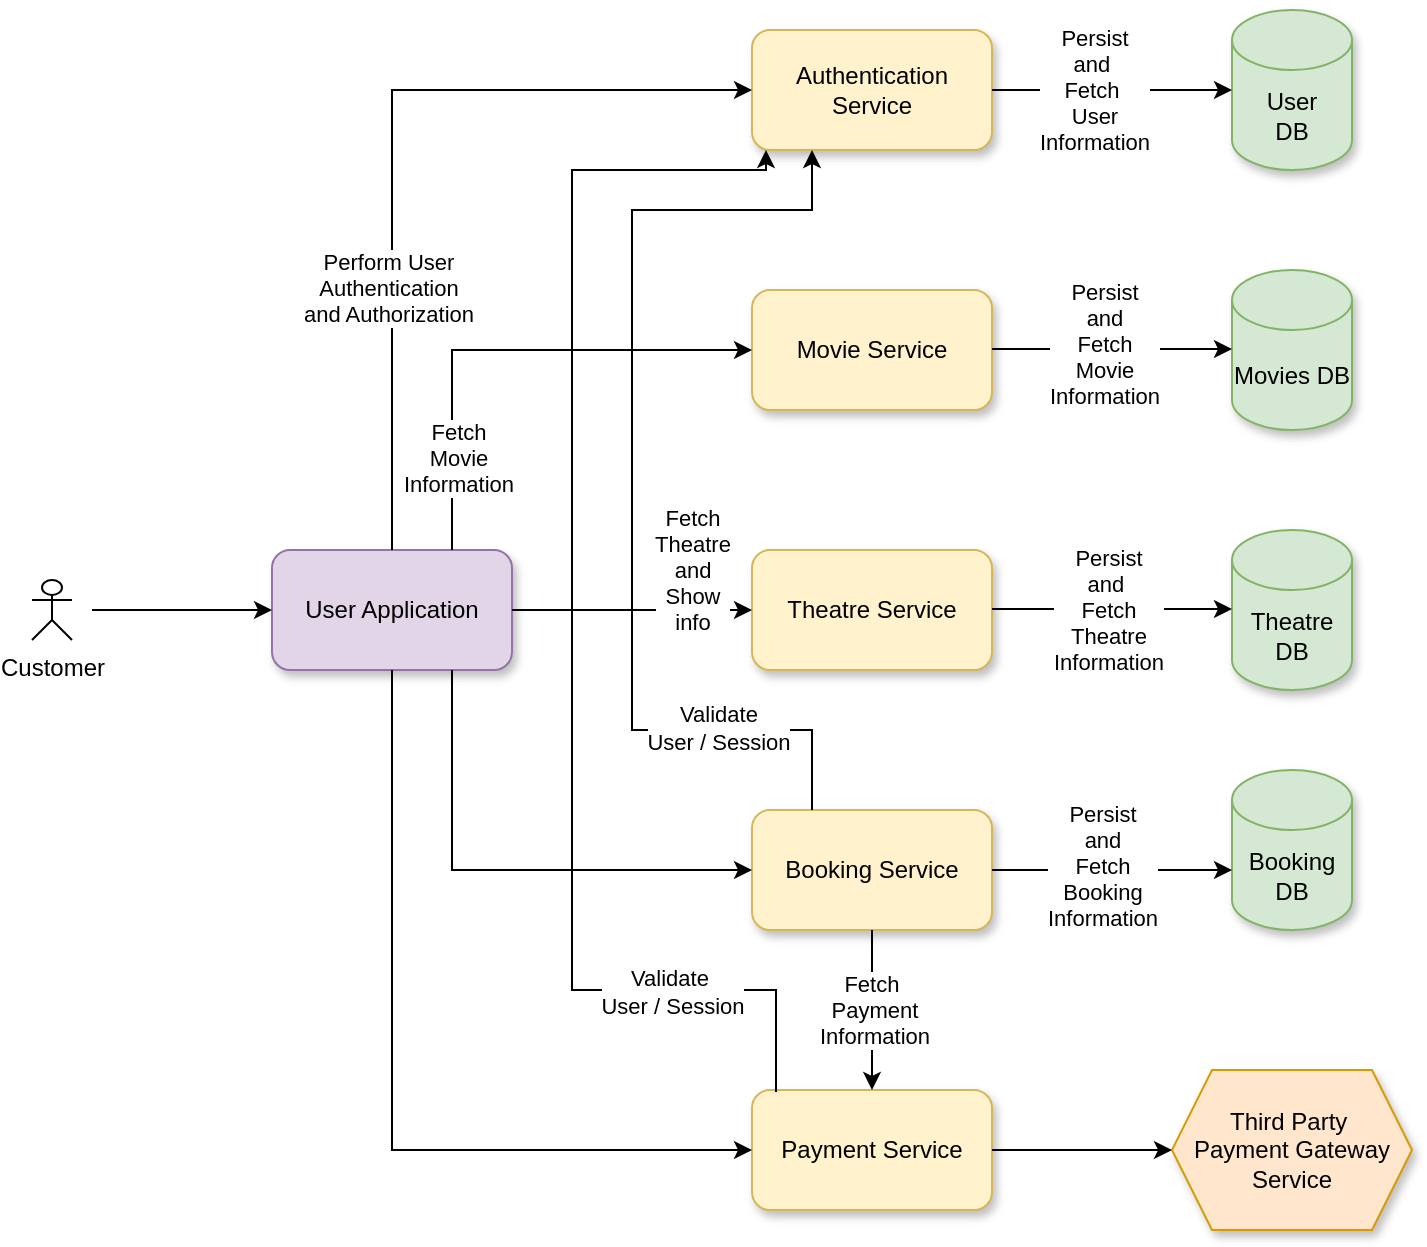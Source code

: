 <mxfile version="24.0.7" type="github">
  <diagram name="Page-1" id="UFIRZ-HSdLreWEPjFgd2">
    <mxGraphModel dx="1155" dy="700" grid="1" gridSize="10" guides="1" tooltips="1" connect="1" arrows="1" fold="1" page="1" pageScale="1" pageWidth="827" pageHeight="1169" math="0" shadow="0">
      <root>
        <mxCell id="0" />
        <mxCell id="1" parent="0" />
        <mxCell id="VhCdRhZu1x04QjI_7FnI-1" value="Customer&lt;div&gt;&lt;br&gt;&lt;/div&gt;" style="shape=umlActor;verticalLabelPosition=bottom;verticalAlign=top;html=1;outlineConnect=0;" vertex="1" parent="1">
          <mxGeometry x="60" y="365" width="20" height="30" as="geometry" />
        </mxCell>
        <mxCell id="VhCdRhZu1x04QjI_7FnI-3" value="Authentication Service" style="rounded=1;whiteSpace=wrap;html=1;shadow=1;fillColor=#fff2cc;strokeColor=#d6b656;" vertex="1" parent="1">
          <mxGeometry x="420" y="90" width="120" height="60" as="geometry" />
        </mxCell>
        <mxCell id="VhCdRhZu1x04QjI_7FnI-4" value="Movie Service" style="rounded=1;whiteSpace=wrap;html=1;shadow=1;fillColor=#fff2cc;strokeColor=#d6b656;" vertex="1" parent="1">
          <mxGeometry x="420" y="220" width="120" height="60" as="geometry" />
        </mxCell>
        <mxCell id="VhCdRhZu1x04QjI_7FnI-5" value="Theatre Service" style="rounded=1;whiteSpace=wrap;html=1;shadow=1;fillColor=#fff2cc;strokeColor=#d6b656;" vertex="1" parent="1">
          <mxGeometry x="420" y="350" width="120" height="60" as="geometry" />
        </mxCell>
        <mxCell id="VhCdRhZu1x04QjI_7FnI-6" value="Booking Service" style="rounded=1;whiteSpace=wrap;html=1;shadow=1;fillColor=#fff2cc;strokeColor=#d6b656;" vertex="1" parent="1">
          <mxGeometry x="420" y="480" width="120" height="60" as="geometry" />
        </mxCell>
        <mxCell id="VhCdRhZu1x04QjI_7FnI-7" value="Payment Service" style="rounded=1;whiteSpace=wrap;html=1;shadow=1;fillColor=#fff2cc;strokeColor=#d6b656;" vertex="1" parent="1">
          <mxGeometry x="420" y="620" width="120" height="60" as="geometry" />
        </mxCell>
        <mxCell id="VhCdRhZu1x04QjI_7FnI-8" value="User Application" style="rounded=1;whiteSpace=wrap;html=1;shadow=1;fillColor=#e1d5e7;strokeColor=#9673a6;" vertex="1" parent="1">
          <mxGeometry x="180" y="350" width="120" height="60" as="geometry" />
        </mxCell>
        <mxCell id="VhCdRhZu1x04QjI_7FnI-10" value="" style="endArrow=classic;html=1;rounded=0;" edge="1" parent="1" target="VhCdRhZu1x04QjI_7FnI-8">
          <mxGeometry width="50" height="50" relative="1" as="geometry">
            <mxPoint x="90" y="380" as="sourcePoint" />
            <mxPoint x="430" y="320" as="targetPoint" />
          </mxGeometry>
        </mxCell>
        <mxCell id="VhCdRhZu1x04QjI_7FnI-11" value="" style="endArrow=classic;html=1;rounded=0;exitX=0.5;exitY=0;exitDx=0;exitDy=0;entryX=0;entryY=0.5;entryDx=0;entryDy=0;edgeStyle=orthogonalEdgeStyle;" edge="1" parent="1" source="VhCdRhZu1x04QjI_7FnI-8" target="VhCdRhZu1x04QjI_7FnI-3">
          <mxGeometry width="50" height="50" relative="1" as="geometry">
            <mxPoint x="390" y="290" as="sourcePoint" />
            <mxPoint x="440" y="240" as="targetPoint" />
          </mxGeometry>
        </mxCell>
        <mxCell id="VhCdRhZu1x04QjI_7FnI-12" value="&lt;div&gt;&lt;br&gt;&lt;/div&gt;" style="edgeLabel;html=1;align=center;verticalAlign=middle;resizable=0;points=[];" vertex="1" connectable="0" parent="VhCdRhZu1x04QjI_7FnI-11">
          <mxGeometry x="-0.198" y="-3" relative="1" as="geometry">
            <mxPoint as="offset" />
          </mxGeometry>
        </mxCell>
        <mxCell id="VhCdRhZu1x04QjI_7FnI-28" value="Perform User &lt;br&gt;Authentication &lt;br&gt;and Authorization" style="edgeLabel;html=1;align=center;verticalAlign=middle;resizable=0;points=[];" vertex="1" connectable="0" parent="VhCdRhZu1x04QjI_7FnI-11">
          <mxGeometry x="-0.361" y="2" relative="1" as="geometry">
            <mxPoint as="offset" />
          </mxGeometry>
        </mxCell>
        <mxCell id="VhCdRhZu1x04QjI_7FnI-15" value="" style="endArrow=classic;html=1;rounded=0;exitX=0.75;exitY=0;exitDx=0;exitDy=0;entryX=0;entryY=0.5;entryDx=0;entryDy=0;edgeStyle=orthogonalEdgeStyle;" edge="1" parent="1" source="VhCdRhZu1x04QjI_7FnI-8" target="VhCdRhZu1x04QjI_7FnI-4">
          <mxGeometry width="50" height="50" relative="1" as="geometry">
            <mxPoint x="390" y="290" as="sourcePoint" />
            <mxPoint x="440" y="240" as="targetPoint" />
          </mxGeometry>
        </mxCell>
        <mxCell id="VhCdRhZu1x04QjI_7FnI-41" value="Fetch&lt;br&gt;Movie&lt;br&gt;Information" style="edgeLabel;html=1;align=center;verticalAlign=middle;resizable=0;points=[];" vertex="1" connectable="0" parent="VhCdRhZu1x04QjI_7FnI-15">
          <mxGeometry x="-0.632" y="-3" relative="1" as="geometry">
            <mxPoint as="offset" />
          </mxGeometry>
        </mxCell>
        <mxCell id="VhCdRhZu1x04QjI_7FnI-16" value="" style="endArrow=classic;html=1;rounded=0;exitX=1;exitY=0.5;exitDx=0;exitDy=0;entryX=0;entryY=0.5;entryDx=0;entryDy=0;" edge="1" parent="1" source="VhCdRhZu1x04QjI_7FnI-8" target="VhCdRhZu1x04QjI_7FnI-5">
          <mxGeometry width="50" height="50" relative="1" as="geometry">
            <mxPoint x="390" y="440" as="sourcePoint" />
            <mxPoint x="410" y="390" as="targetPoint" />
          </mxGeometry>
        </mxCell>
        <mxCell id="VhCdRhZu1x04QjI_7FnI-42" value="Fetch&lt;br&gt;Theatre&lt;br&gt;and&lt;br&gt;Show&lt;br&gt;info" style="edgeLabel;html=1;align=center;verticalAlign=middle;resizable=0;points=[];" vertex="1" connectable="0" parent="VhCdRhZu1x04QjI_7FnI-16">
          <mxGeometry x="0.333" y="2" relative="1" as="geometry">
            <mxPoint x="10" y="-18" as="offset" />
          </mxGeometry>
        </mxCell>
        <mxCell id="VhCdRhZu1x04QjI_7FnI-17" value="" style="endArrow=classic;html=1;rounded=0;exitX=0.75;exitY=1;exitDx=0;exitDy=0;entryX=0;entryY=0.5;entryDx=0;entryDy=0;edgeStyle=orthogonalEdgeStyle;" edge="1" parent="1" source="VhCdRhZu1x04QjI_7FnI-8" target="VhCdRhZu1x04QjI_7FnI-6">
          <mxGeometry width="50" height="50" relative="1" as="geometry">
            <mxPoint x="370" y="440" as="sourcePoint" />
            <mxPoint x="440" y="390" as="targetPoint" />
          </mxGeometry>
        </mxCell>
        <mxCell id="VhCdRhZu1x04QjI_7FnI-18" value="" style="endArrow=classic;html=1;rounded=0;exitX=0.5;exitY=1;exitDx=0;exitDy=0;entryX=0;entryY=0.5;entryDx=0;entryDy=0;edgeStyle=orthogonalEdgeStyle;" edge="1" parent="1" source="VhCdRhZu1x04QjI_7FnI-8" target="VhCdRhZu1x04QjI_7FnI-7">
          <mxGeometry width="50" height="50" relative="1" as="geometry">
            <mxPoint x="390" y="440" as="sourcePoint" />
            <mxPoint x="440" y="390" as="targetPoint" />
          </mxGeometry>
        </mxCell>
        <mxCell id="VhCdRhZu1x04QjI_7FnI-19" value="User&lt;br&gt;DB" style="shape=cylinder3;whiteSpace=wrap;html=1;boundedLbl=1;backgroundOutline=1;size=15;shadow=1;fillColor=#d5e8d4;strokeColor=#82b366;" vertex="1" parent="1">
          <mxGeometry x="660" y="80" width="60" height="80" as="geometry" />
        </mxCell>
        <mxCell id="VhCdRhZu1x04QjI_7FnI-20" value="Movies DB" style="shape=cylinder3;whiteSpace=wrap;html=1;boundedLbl=1;backgroundOutline=1;size=15;shadow=1;fillColor=#d5e8d4;strokeColor=#82b366;" vertex="1" parent="1">
          <mxGeometry x="660" y="210" width="60" height="80" as="geometry" />
        </mxCell>
        <mxCell id="VhCdRhZu1x04QjI_7FnI-21" value="Theatre&lt;br&gt;DB" style="shape=cylinder3;whiteSpace=wrap;html=1;boundedLbl=1;backgroundOutline=1;size=15;shadow=1;fillColor=#d5e8d4;strokeColor=#82b366;" vertex="1" parent="1">
          <mxGeometry x="660" y="340" width="60" height="80" as="geometry" />
        </mxCell>
        <mxCell id="VhCdRhZu1x04QjI_7FnI-22" value="Booking DB" style="shape=cylinder3;whiteSpace=wrap;html=1;boundedLbl=1;backgroundOutline=1;size=15;shadow=1;fillColor=#d5e8d4;strokeColor=#82b366;" vertex="1" parent="1">
          <mxGeometry x="660" y="460" width="60" height="80" as="geometry" />
        </mxCell>
        <mxCell id="VhCdRhZu1x04QjI_7FnI-23" value="" style="endArrow=classic;html=1;rounded=0;exitX=1;exitY=0.5;exitDx=0;exitDy=0;entryX=0;entryY=0.5;entryDx=0;entryDy=0;entryPerimeter=0;" edge="1" parent="1" source="VhCdRhZu1x04QjI_7FnI-3" target="VhCdRhZu1x04QjI_7FnI-19">
          <mxGeometry width="50" height="50" relative="1" as="geometry">
            <mxPoint x="540" y="130" as="sourcePoint" />
            <mxPoint x="590" y="80" as="targetPoint" />
          </mxGeometry>
        </mxCell>
        <mxCell id="VhCdRhZu1x04QjI_7FnI-31" value="Persist&lt;br&gt;and&amp;nbsp;&lt;br&gt;Fetch&amp;nbsp;&lt;br&gt;User &lt;br&gt;Information" style="edgeLabel;html=1;align=center;verticalAlign=middle;resizable=0;points=[];" vertex="1" connectable="0" parent="VhCdRhZu1x04QjI_7FnI-23">
          <mxGeometry x="-0.15" relative="1" as="geometry">
            <mxPoint as="offset" />
          </mxGeometry>
        </mxCell>
        <mxCell id="VhCdRhZu1x04QjI_7FnI-24" value="" style="endArrow=classic;html=1;rounded=0;exitX=1;exitY=0.5;exitDx=0;exitDy=0;entryX=0;entryY=0.5;entryDx=0;entryDy=0;entryPerimeter=0;" edge="1" parent="1">
          <mxGeometry width="50" height="50" relative="1" as="geometry">
            <mxPoint x="540" y="249.5" as="sourcePoint" />
            <mxPoint x="660" y="249.5" as="targetPoint" />
          </mxGeometry>
        </mxCell>
        <mxCell id="VhCdRhZu1x04QjI_7FnI-32" value="Persist&lt;br&gt;and&lt;br&gt;Fetch&lt;br&gt;Movie&lt;br&gt;Information" style="edgeLabel;html=1;align=center;verticalAlign=middle;resizable=0;points=[];" vertex="1" connectable="0" parent="VhCdRhZu1x04QjI_7FnI-24">
          <mxGeometry x="-0.067" y="4" relative="1" as="geometry">
            <mxPoint y="1" as="offset" />
          </mxGeometry>
        </mxCell>
        <mxCell id="VhCdRhZu1x04QjI_7FnI-25" value="" style="endArrow=classic;html=1;rounded=0;exitX=1;exitY=0.5;exitDx=0;exitDy=0;entryX=0;entryY=0.5;entryDx=0;entryDy=0;entryPerimeter=0;" edge="1" parent="1">
          <mxGeometry width="50" height="50" relative="1" as="geometry">
            <mxPoint x="540" y="379.5" as="sourcePoint" />
            <mxPoint x="660" y="379.5" as="targetPoint" />
          </mxGeometry>
        </mxCell>
        <mxCell id="VhCdRhZu1x04QjI_7FnI-33" value="Persist&lt;br&gt;and&amp;nbsp;&lt;br&gt;Fetch&lt;br&gt;Theatre&lt;br&gt;Information" style="edgeLabel;html=1;align=center;verticalAlign=middle;resizable=0;points=[];" vertex="1" connectable="0" parent="VhCdRhZu1x04QjI_7FnI-25">
          <mxGeometry x="-0.033" y="1" relative="1" as="geometry">
            <mxPoint y="1" as="offset" />
          </mxGeometry>
        </mxCell>
        <mxCell id="VhCdRhZu1x04QjI_7FnI-26" value="" style="endArrow=classic;html=1;rounded=0;exitX=1;exitY=0.5;exitDx=0;exitDy=0;entryX=0;entryY=0.5;entryDx=0;entryDy=0;entryPerimeter=0;" edge="1" parent="1">
          <mxGeometry width="50" height="50" relative="1" as="geometry">
            <mxPoint x="540" y="510" as="sourcePoint" />
            <mxPoint x="660" y="510" as="targetPoint" />
          </mxGeometry>
        </mxCell>
        <mxCell id="VhCdRhZu1x04QjI_7FnI-34" value="Persist&lt;br&gt;and&lt;br&gt;Fetch&lt;br&gt;Booking&lt;br&gt;Information" style="edgeLabel;html=1;align=center;verticalAlign=middle;resizable=0;points=[];" vertex="1" connectable="0" parent="VhCdRhZu1x04QjI_7FnI-26">
          <mxGeometry x="-0.083" y="2" relative="1" as="geometry">
            <mxPoint as="offset" />
          </mxGeometry>
        </mxCell>
        <mxCell id="VhCdRhZu1x04QjI_7FnI-27" value="" style="endArrow=classic;html=1;rounded=0;entryX=0.25;entryY=1;entryDx=0;entryDy=0;exitX=0.25;exitY=0;exitDx=0;exitDy=0;edgeStyle=orthogonalEdgeStyle;" edge="1" parent="1" source="VhCdRhZu1x04QjI_7FnI-6" target="VhCdRhZu1x04QjI_7FnI-3">
          <mxGeometry width="50" height="50" relative="1" as="geometry">
            <mxPoint x="458" y="470" as="sourcePoint" />
            <mxPoint x="430" y="380" as="targetPoint" />
            <Array as="points">
              <mxPoint x="450" y="440" />
              <mxPoint x="360" y="440" />
              <mxPoint x="360" y="180" />
              <mxPoint x="450" y="180" />
            </Array>
          </mxGeometry>
        </mxCell>
        <mxCell id="VhCdRhZu1x04QjI_7FnI-36" value="Validate&lt;br&gt;User / Session" style="edgeLabel;html=1;align=center;verticalAlign=middle;resizable=0;points=[];" vertex="1" connectable="0" parent="VhCdRhZu1x04QjI_7FnI-27">
          <mxGeometry x="-0.659" y="-1" relative="1" as="geometry">
            <mxPoint as="offset" />
          </mxGeometry>
        </mxCell>
        <mxCell id="VhCdRhZu1x04QjI_7FnI-30" value="" style="endArrow=classic;html=1;rounded=0;exitX=0.1;exitY=0.017;exitDx=0;exitDy=0;exitPerimeter=0;edgeStyle=orthogonalEdgeStyle;" edge="1" parent="1" source="VhCdRhZu1x04QjI_7FnI-7" target="VhCdRhZu1x04QjI_7FnI-3">
          <mxGeometry width="50" height="50" relative="1" as="geometry">
            <mxPoint x="380" y="430" as="sourcePoint" />
            <mxPoint x="430" y="380" as="targetPoint" />
            <Array as="points">
              <mxPoint x="432" y="570" />
              <mxPoint x="330" y="570" />
              <mxPoint x="330" y="160" />
              <mxPoint x="427" y="160" />
            </Array>
          </mxGeometry>
        </mxCell>
        <mxCell id="VhCdRhZu1x04QjI_7FnI-35" value="Validate&amp;nbsp;&lt;br&gt;User / Session" style="edgeLabel;html=1;align=center;verticalAlign=middle;resizable=0;points=[];" vertex="1" connectable="0" parent="VhCdRhZu1x04QjI_7FnI-30">
          <mxGeometry x="-0.645" y="1" relative="1" as="geometry">
            <mxPoint x="16" as="offset" />
          </mxGeometry>
        </mxCell>
        <mxCell id="VhCdRhZu1x04QjI_7FnI-37" value="" style="endArrow=classic;html=1;rounded=0;exitX=0.5;exitY=1;exitDx=0;exitDy=0;entryX=0.5;entryY=0;entryDx=0;entryDy=0;" edge="1" parent="1" source="VhCdRhZu1x04QjI_7FnI-6" target="VhCdRhZu1x04QjI_7FnI-7">
          <mxGeometry width="50" height="50" relative="1" as="geometry">
            <mxPoint x="380" y="410" as="sourcePoint" />
            <mxPoint x="430" y="360" as="targetPoint" />
          </mxGeometry>
        </mxCell>
        <mxCell id="VhCdRhZu1x04QjI_7FnI-38" value="Fetch&amp;nbsp;&lt;br&gt;Payment&lt;br&gt;Information" style="edgeLabel;html=1;align=center;verticalAlign=middle;resizable=0;points=[];" vertex="1" connectable="0" parent="VhCdRhZu1x04QjI_7FnI-37">
          <mxGeometry y="1" relative="1" as="geometry">
            <mxPoint as="offset" />
          </mxGeometry>
        </mxCell>
        <mxCell id="VhCdRhZu1x04QjI_7FnI-39" value="Third Party&amp;nbsp;&lt;br&gt;Payment Gateway&lt;br&gt;Service" style="shape=hexagon;perimeter=hexagonPerimeter2;whiteSpace=wrap;html=1;fixedSize=1;shadow=1;fillColor=#ffe6cc;strokeColor=#d79b00;" vertex="1" parent="1">
          <mxGeometry x="630" y="610" width="120" height="80" as="geometry" />
        </mxCell>
        <mxCell id="VhCdRhZu1x04QjI_7FnI-40" value="" style="endArrow=classic;html=1;rounded=0;entryX=0;entryY=0.5;entryDx=0;entryDy=0;" edge="1" parent="1" target="VhCdRhZu1x04QjI_7FnI-39">
          <mxGeometry width="50" height="50" relative="1" as="geometry">
            <mxPoint x="540" y="650" as="sourcePoint" />
            <mxPoint x="590" y="600" as="targetPoint" />
          </mxGeometry>
        </mxCell>
      </root>
    </mxGraphModel>
  </diagram>
</mxfile>
